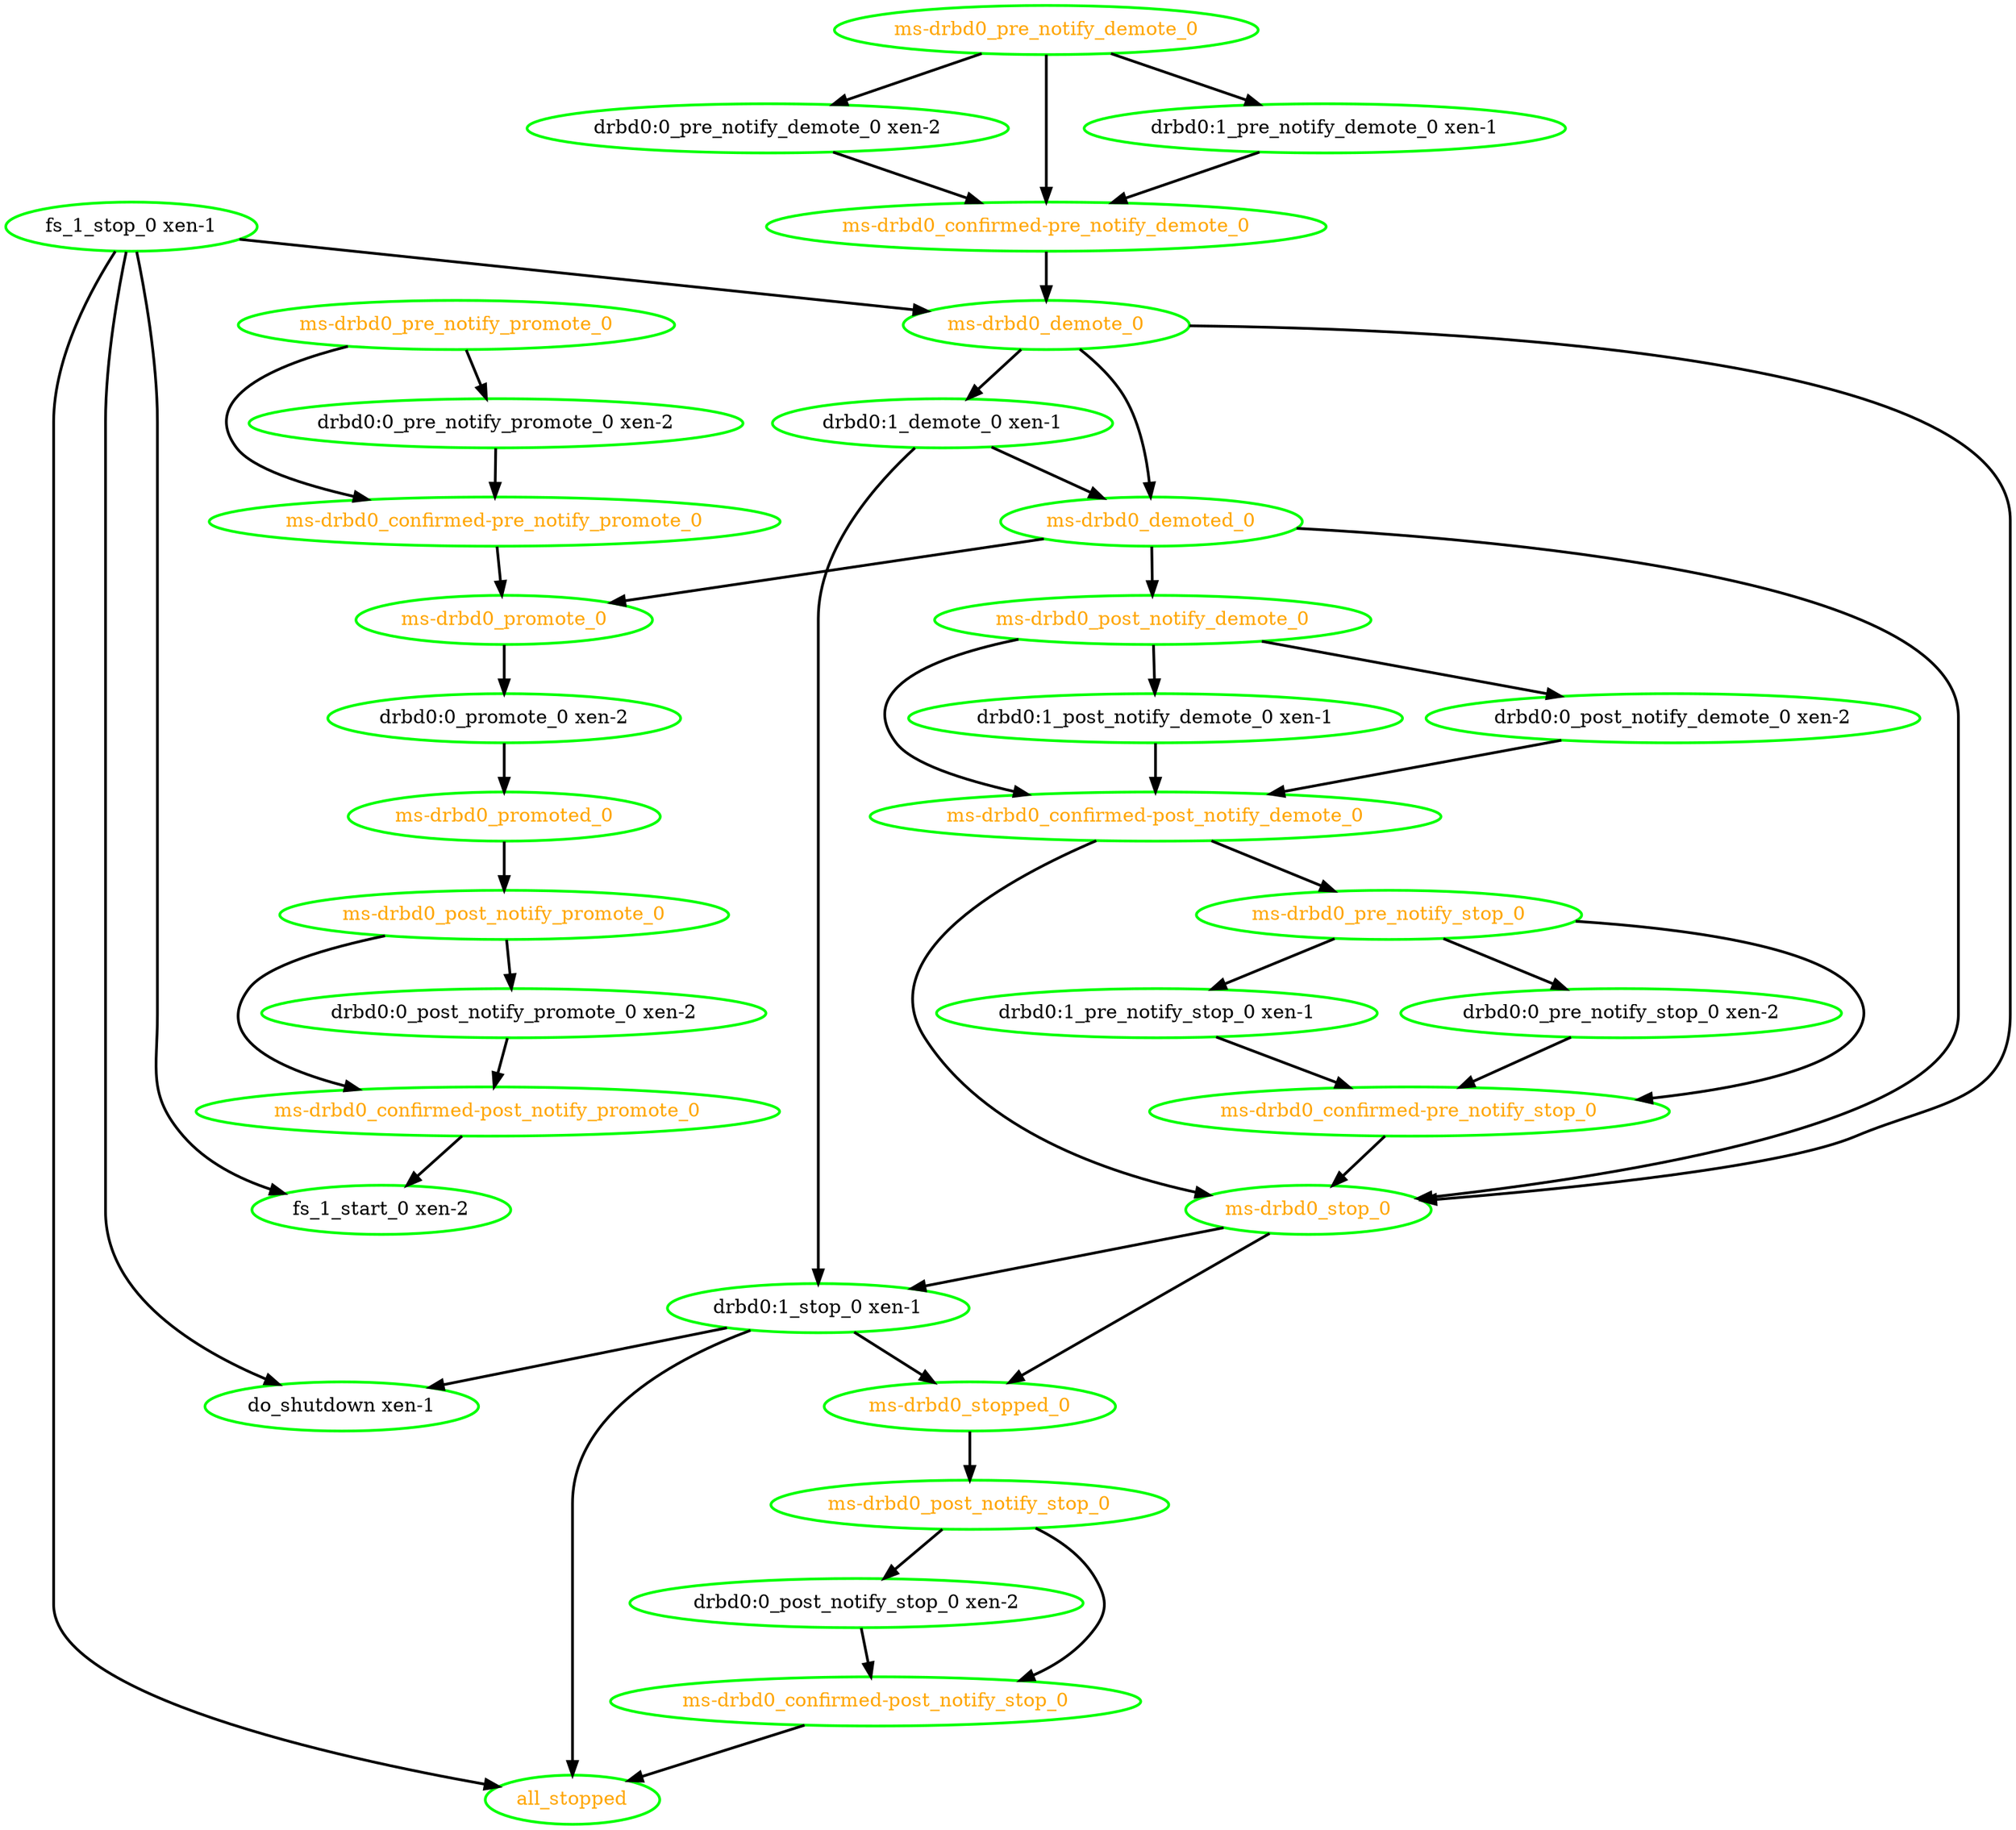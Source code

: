  digraph "g" {
"all_stopped" [ style=bold color="green" fontcolor="orange"  ]
"do_shutdown xen-1" [ style=bold color="green" fontcolor="black"  ]
"drbd0:0_post_notify_demote_0 xen-2" -> "ms-drbd0_confirmed-post_notify_demote_0" [ style = bold]
"drbd0:0_post_notify_demote_0 xen-2" [ style=bold color="green" fontcolor="black"  ]
"drbd0:0_post_notify_promote_0 xen-2" -> "ms-drbd0_confirmed-post_notify_promote_0" [ style = bold]
"drbd0:0_post_notify_promote_0 xen-2" [ style=bold color="green" fontcolor="black"  ]
"drbd0:0_post_notify_stop_0 xen-2" -> "ms-drbd0_confirmed-post_notify_stop_0" [ style = bold]
"drbd0:0_post_notify_stop_0 xen-2" [ style=bold color="green" fontcolor="black"  ]
"drbd0:0_pre_notify_demote_0 xen-2" -> "ms-drbd0_confirmed-pre_notify_demote_0" [ style = bold]
"drbd0:0_pre_notify_demote_0 xen-2" [ style=bold color="green" fontcolor="black"  ]
"drbd0:0_pre_notify_promote_0 xen-2" -> "ms-drbd0_confirmed-pre_notify_promote_0" [ style = bold]
"drbd0:0_pre_notify_promote_0 xen-2" [ style=bold color="green" fontcolor="black"  ]
"drbd0:0_pre_notify_stop_0 xen-2" -> "ms-drbd0_confirmed-pre_notify_stop_0" [ style = bold]
"drbd0:0_pre_notify_stop_0 xen-2" [ style=bold color="green" fontcolor="black"  ]
"drbd0:0_promote_0 xen-2" -> "ms-drbd0_promoted_0" [ style = bold]
"drbd0:0_promote_0 xen-2" [ style=bold color="green" fontcolor="black"  ]
"drbd0:1_demote_0 xen-1" -> "drbd0:1_stop_0 xen-1" [ style = bold]
"drbd0:1_demote_0 xen-1" -> "ms-drbd0_demoted_0" [ style = bold]
"drbd0:1_demote_0 xen-1" [ style=bold color="green" fontcolor="black"  ]
"drbd0:1_post_notify_demote_0 xen-1" -> "ms-drbd0_confirmed-post_notify_demote_0" [ style = bold]
"drbd0:1_post_notify_demote_0 xen-1" [ style=bold color="green" fontcolor="black"  ]
"drbd0:1_pre_notify_demote_0 xen-1" -> "ms-drbd0_confirmed-pre_notify_demote_0" [ style = bold]
"drbd0:1_pre_notify_demote_0 xen-1" [ style=bold color="green" fontcolor="black"  ]
"drbd0:1_pre_notify_stop_0 xen-1" -> "ms-drbd0_confirmed-pre_notify_stop_0" [ style = bold]
"drbd0:1_pre_notify_stop_0 xen-1" [ style=bold color="green" fontcolor="black"  ]
"drbd0:1_stop_0 xen-1" -> "all_stopped" [ style = bold]
"drbd0:1_stop_0 xen-1" -> "do_shutdown xen-1" [ style = bold]
"drbd0:1_stop_0 xen-1" -> "ms-drbd0_stopped_0" [ style = bold]
"drbd0:1_stop_0 xen-1" [ style=bold color="green" fontcolor="black"  ]
"fs_1_start_0 xen-2" [ style=bold color="green" fontcolor="black"  ]
"fs_1_stop_0 xen-1" -> "all_stopped" [ style = bold]
"fs_1_stop_0 xen-1" -> "do_shutdown xen-1" [ style = bold]
"fs_1_stop_0 xen-1" -> "fs_1_start_0 xen-2" [ style = bold]
"fs_1_stop_0 xen-1" -> "ms-drbd0_demote_0" [ style = bold]
"fs_1_stop_0 xen-1" [ style=bold color="green" fontcolor="black"  ]
"ms-drbd0_confirmed-post_notify_demote_0" -> "ms-drbd0_pre_notify_stop_0" [ style = bold]
"ms-drbd0_confirmed-post_notify_demote_0" -> "ms-drbd0_stop_0" [ style = bold]
"ms-drbd0_confirmed-post_notify_demote_0" [ style=bold color="green" fontcolor="orange"  ]
"ms-drbd0_confirmed-post_notify_promote_0" -> "fs_1_start_0 xen-2" [ style = bold]
"ms-drbd0_confirmed-post_notify_promote_0" [ style=bold color="green" fontcolor="orange"  ]
"ms-drbd0_confirmed-post_notify_stop_0" -> "all_stopped" [ style = bold]
"ms-drbd0_confirmed-post_notify_stop_0" [ style=bold color="green" fontcolor="orange"  ]
"ms-drbd0_confirmed-pre_notify_demote_0" -> "ms-drbd0_demote_0" [ style = bold]
"ms-drbd0_confirmed-pre_notify_demote_0" [ style=bold color="green" fontcolor="orange"  ]
"ms-drbd0_confirmed-pre_notify_promote_0" -> "ms-drbd0_promote_0" [ style = bold]
"ms-drbd0_confirmed-pre_notify_promote_0" [ style=bold color="green" fontcolor="orange"  ]
"ms-drbd0_confirmed-pre_notify_stop_0" -> "ms-drbd0_stop_0" [ style = bold]
"ms-drbd0_confirmed-pre_notify_stop_0" [ style=bold color="green" fontcolor="orange"  ]
"ms-drbd0_demote_0" -> "drbd0:1_demote_0 xen-1" [ style = bold]
"ms-drbd0_demote_0" -> "ms-drbd0_demoted_0" [ style = bold]
"ms-drbd0_demote_0" -> "ms-drbd0_stop_0" [ style = bold]
"ms-drbd0_demote_0" [ style=bold color="green" fontcolor="orange"  ]
"ms-drbd0_demoted_0" -> "ms-drbd0_post_notify_demote_0" [ style = bold]
"ms-drbd0_demoted_0" -> "ms-drbd0_promote_0" [ style = bold]
"ms-drbd0_demoted_0" -> "ms-drbd0_stop_0" [ style = bold]
"ms-drbd0_demoted_0" [ style=bold color="green" fontcolor="orange"  ]
"ms-drbd0_post_notify_demote_0" -> "drbd0:0_post_notify_demote_0 xen-2" [ style = bold]
"ms-drbd0_post_notify_demote_0" -> "drbd0:1_post_notify_demote_0 xen-1" [ style = bold]
"ms-drbd0_post_notify_demote_0" -> "ms-drbd0_confirmed-post_notify_demote_0" [ style = bold]
"ms-drbd0_post_notify_demote_0" [ style=bold color="green" fontcolor="orange"  ]
"ms-drbd0_post_notify_promote_0" -> "drbd0:0_post_notify_promote_0 xen-2" [ style = bold]
"ms-drbd0_post_notify_promote_0" -> "ms-drbd0_confirmed-post_notify_promote_0" [ style = bold]
"ms-drbd0_post_notify_promote_0" [ style=bold color="green" fontcolor="orange"  ]
"ms-drbd0_post_notify_stop_0" -> "drbd0:0_post_notify_stop_0 xen-2" [ style = bold]
"ms-drbd0_post_notify_stop_0" -> "ms-drbd0_confirmed-post_notify_stop_0" [ style = bold]
"ms-drbd0_post_notify_stop_0" [ style=bold color="green" fontcolor="orange"  ]
"ms-drbd0_pre_notify_demote_0" -> "drbd0:0_pre_notify_demote_0 xen-2" [ style = bold]
"ms-drbd0_pre_notify_demote_0" -> "drbd0:1_pre_notify_demote_0 xen-1" [ style = bold]
"ms-drbd0_pre_notify_demote_0" -> "ms-drbd0_confirmed-pre_notify_demote_0" [ style = bold]
"ms-drbd0_pre_notify_demote_0" [ style=bold color="green" fontcolor="orange"  ]
"ms-drbd0_pre_notify_promote_0" -> "drbd0:0_pre_notify_promote_0 xen-2" [ style = bold]
"ms-drbd0_pre_notify_promote_0" -> "ms-drbd0_confirmed-pre_notify_promote_0" [ style = bold]
"ms-drbd0_pre_notify_promote_0" [ style=bold color="green" fontcolor="orange"  ]
"ms-drbd0_pre_notify_stop_0" -> "drbd0:0_pre_notify_stop_0 xen-2" [ style = bold]
"ms-drbd0_pre_notify_stop_0" -> "drbd0:1_pre_notify_stop_0 xen-1" [ style = bold]
"ms-drbd0_pre_notify_stop_0" -> "ms-drbd0_confirmed-pre_notify_stop_0" [ style = bold]
"ms-drbd0_pre_notify_stop_0" [ style=bold color="green" fontcolor="orange"  ]
"ms-drbd0_promote_0" -> "drbd0:0_promote_0 xen-2" [ style = bold]
"ms-drbd0_promote_0" [ style=bold color="green" fontcolor="orange"  ]
"ms-drbd0_promoted_0" -> "ms-drbd0_post_notify_promote_0" [ style = bold]
"ms-drbd0_promoted_0" [ style=bold color="green" fontcolor="orange"  ]
"ms-drbd0_stop_0" -> "drbd0:1_stop_0 xen-1" [ style = bold]
"ms-drbd0_stop_0" -> "ms-drbd0_stopped_0" [ style = bold]
"ms-drbd0_stop_0" [ style=bold color="green" fontcolor="orange"  ]
"ms-drbd0_stopped_0" -> "ms-drbd0_post_notify_stop_0" [ style = bold]
"ms-drbd0_stopped_0" [ style=bold color="green" fontcolor="orange"  ]
}
